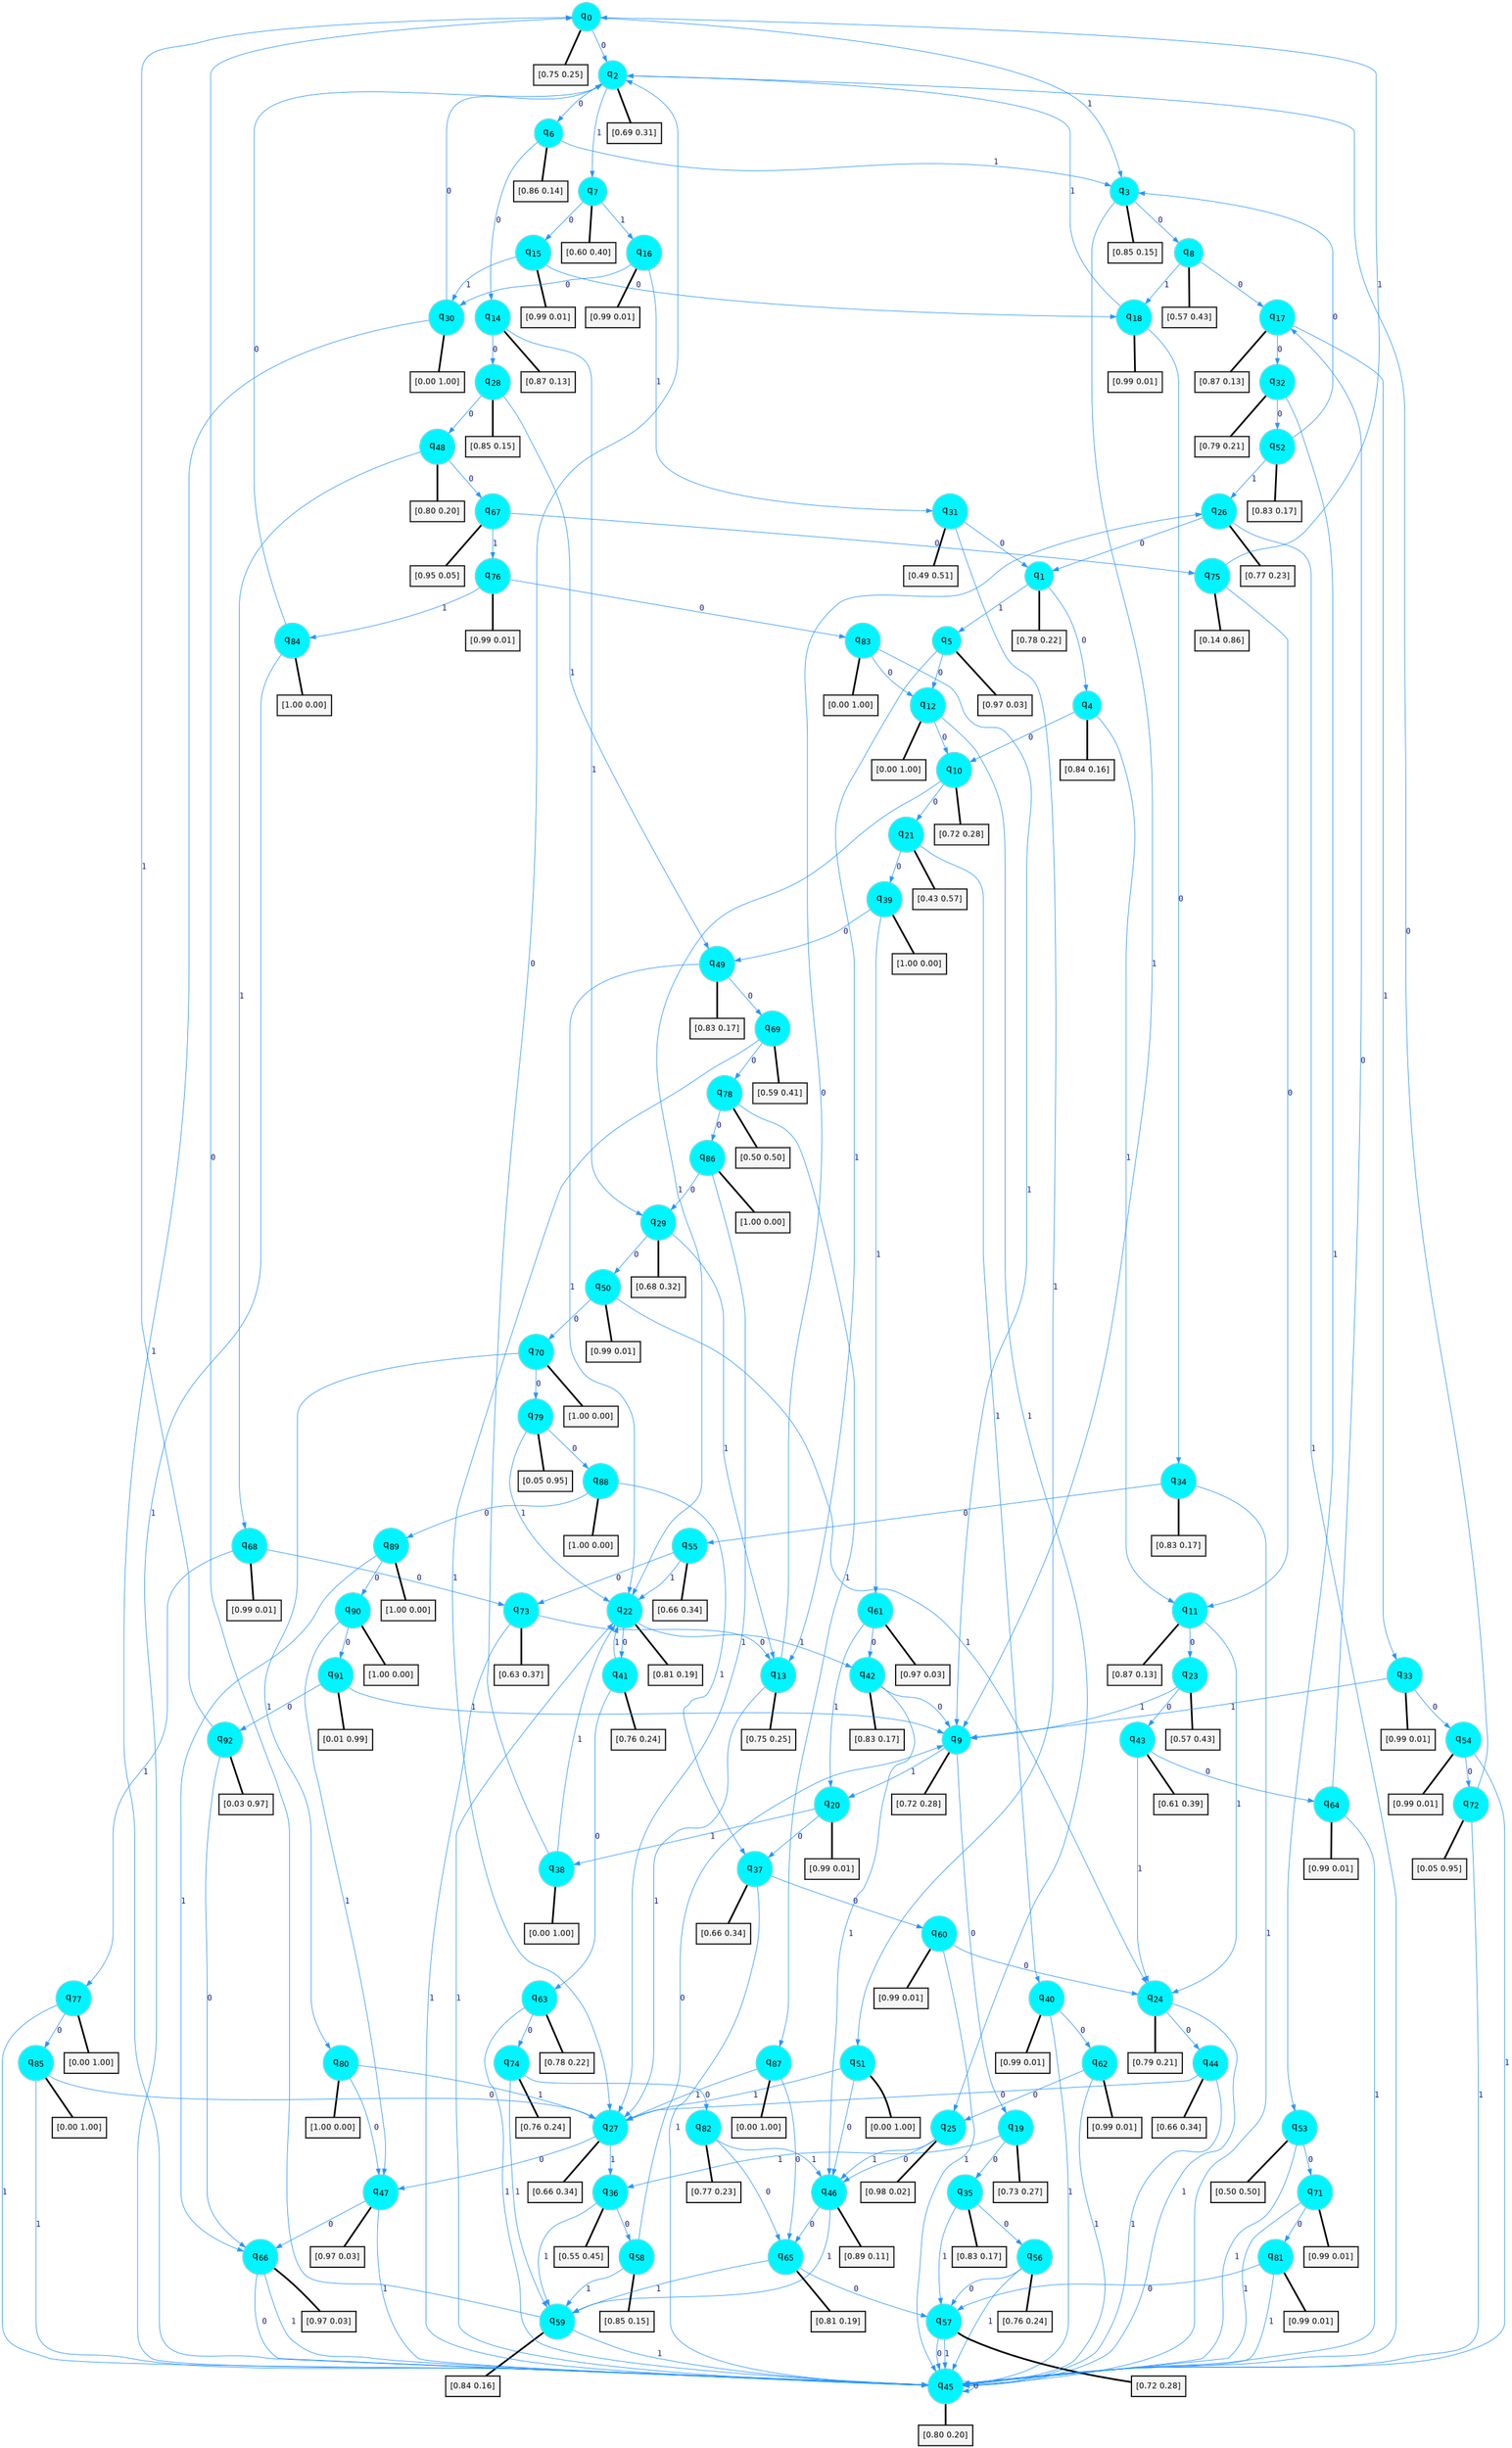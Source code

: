 digraph G {
graph [
bgcolor=transparent, dpi=300, rankdir=TD, size="40,25"];
node [
color=gray, fillcolor=turquoise1, fontcolor=black, fontname=Helvetica, fontsize=16, fontweight=bold, shape=circle, style=filled];
edge [
arrowsize=1, color=dodgerblue1, fontcolor=midnightblue, fontname=courier, fontweight=bold, penwidth=1, style=solid, weight=20];
0[label=<q<SUB>0</SUB>>];
1[label=<q<SUB>1</SUB>>];
2[label=<q<SUB>2</SUB>>];
3[label=<q<SUB>3</SUB>>];
4[label=<q<SUB>4</SUB>>];
5[label=<q<SUB>5</SUB>>];
6[label=<q<SUB>6</SUB>>];
7[label=<q<SUB>7</SUB>>];
8[label=<q<SUB>8</SUB>>];
9[label=<q<SUB>9</SUB>>];
10[label=<q<SUB>10</SUB>>];
11[label=<q<SUB>11</SUB>>];
12[label=<q<SUB>12</SUB>>];
13[label=<q<SUB>13</SUB>>];
14[label=<q<SUB>14</SUB>>];
15[label=<q<SUB>15</SUB>>];
16[label=<q<SUB>16</SUB>>];
17[label=<q<SUB>17</SUB>>];
18[label=<q<SUB>18</SUB>>];
19[label=<q<SUB>19</SUB>>];
20[label=<q<SUB>20</SUB>>];
21[label=<q<SUB>21</SUB>>];
22[label=<q<SUB>22</SUB>>];
23[label=<q<SUB>23</SUB>>];
24[label=<q<SUB>24</SUB>>];
25[label=<q<SUB>25</SUB>>];
26[label=<q<SUB>26</SUB>>];
27[label=<q<SUB>27</SUB>>];
28[label=<q<SUB>28</SUB>>];
29[label=<q<SUB>29</SUB>>];
30[label=<q<SUB>30</SUB>>];
31[label=<q<SUB>31</SUB>>];
32[label=<q<SUB>32</SUB>>];
33[label=<q<SUB>33</SUB>>];
34[label=<q<SUB>34</SUB>>];
35[label=<q<SUB>35</SUB>>];
36[label=<q<SUB>36</SUB>>];
37[label=<q<SUB>37</SUB>>];
38[label=<q<SUB>38</SUB>>];
39[label=<q<SUB>39</SUB>>];
40[label=<q<SUB>40</SUB>>];
41[label=<q<SUB>41</SUB>>];
42[label=<q<SUB>42</SUB>>];
43[label=<q<SUB>43</SUB>>];
44[label=<q<SUB>44</SUB>>];
45[label=<q<SUB>45</SUB>>];
46[label=<q<SUB>46</SUB>>];
47[label=<q<SUB>47</SUB>>];
48[label=<q<SUB>48</SUB>>];
49[label=<q<SUB>49</SUB>>];
50[label=<q<SUB>50</SUB>>];
51[label=<q<SUB>51</SUB>>];
52[label=<q<SUB>52</SUB>>];
53[label=<q<SUB>53</SUB>>];
54[label=<q<SUB>54</SUB>>];
55[label=<q<SUB>55</SUB>>];
56[label=<q<SUB>56</SUB>>];
57[label=<q<SUB>57</SUB>>];
58[label=<q<SUB>58</SUB>>];
59[label=<q<SUB>59</SUB>>];
60[label=<q<SUB>60</SUB>>];
61[label=<q<SUB>61</SUB>>];
62[label=<q<SUB>62</SUB>>];
63[label=<q<SUB>63</SUB>>];
64[label=<q<SUB>64</SUB>>];
65[label=<q<SUB>65</SUB>>];
66[label=<q<SUB>66</SUB>>];
67[label=<q<SUB>67</SUB>>];
68[label=<q<SUB>68</SUB>>];
69[label=<q<SUB>69</SUB>>];
70[label=<q<SUB>70</SUB>>];
71[label=<q<SUB>71</SUB>>];
72[label=<q<SUB>72</SUB>>];
73[label=<q<SUB>73</SUB>>];
74[label=<q<SUB>74</SUB>>];
75[label=<q<SUB>75</SUB>>];
76[label=<q<SUB>76</SUB>>];
77[label=<q<SUB>77</SUB>>];
78[label=<q<SUB>78</SUB>>];
79[label=<q<SUB>79</SUB>>];
80[label=<q<SUB>80</SUB>>];
81[label=<q<SUB>81</SUB>>];
82[label=<q<SUB>82</SUB>>];
83[label=<q<SUB>83</SUB>>];
84[label=<q<SUB>84</SUB>>];
85[label=<q<SUB>85</SUB>>];
86[label=<q<SUB>86</SUB>>];
87[label=<q<SUB>87</SUB>>];
88[label=<q<SUB>88</SUB>>];
89[label=<q<SUB>89</SUB>>];
90[label=<q<SUB>90</SUB>>];
91[label=<q<SUB>91</SUB>>];
92[label=<q<SUB>92</SUB>>];
93[label="[0.75 0.25]", shape=box,fontcolor=black, fontname=Helvetica, fontsize=14, penwidth=2, fillcolor=whitesmoke,color=black];
94[label="[0.78 0.22]", shape=box,fontcolor=black, fontname=Helvetica, fontsize=14, penwidth=2, fillcolor=whitesmoke,color=black];
95[label="[0.69 0.31]", shape=box,fontcolor=black, fontname=Helvetica, fontsize=14, penwidth=2, fillcolor=whitesmoke,color=black];
96[label="[0.85 0.15]", shape=box,fontcolor=black, fontname=Helvetica, fontsize=14, penwidth=2, fillcolor=whitesmoke,color=black];
97[label="[0.84 0.16]", shape=box,fontcolor=black, fontname=Helvetica, fontsize=14, penwidth=2, fillcolor=whitesmoke,color=black];
98[label="[0.97 0.03]", shape=box,fontcolor=black, fontname=Helvetica, fontsize=14, penwidth=2, fillcolor=whitesmoke,color=black];
99[label="[0.86 0.14]", shape=box,fontcolor=black, fontname=Helvetica, fontsize=14, penwidth=2, fillcolor=whitesmoke,color=black];
100[label="[0.60 0.40]", shape=box,fontcolor=black, fontname=Helvetica, fontsize=14, penwidth=2, fillcolor=whitesmoke,color=black];
101[label="[0.57 0.43]", shape=box,fontcolor=black, fontname=Helvetica, fontsize=14, penwidth=2, fillcolor=whitesmoke,color=black];
102[label="[0.72 0.28]", shape=box,fontcolor=black, fontname=Helvetica, fontsize=14, penwidth=2, fillcolor=whitesmoke,color=black];
103[label="[0.72 0.28]", shape=box,fontcolor=black, fontname=Helvetica, fontsize=14, penwidth=2, fillcolor=whitesmoke,color=black];
104[label="[0.87 0.13]", shape=box,fontcolor=black, fontname=Helvetica, fontsize=14, penwidth=2, fillcolor=whitesmoke,color=black];
105[label="[0.00 1.00]", shape=box,fontcolor=black, fontname=Helvetica, fontsize=14, penwidth=2, fillcolor=whitesmoke,color=black];
106[label="[0.75 0.25]", shape=box,fontcolor=black, fontname=Helvetica, fontsize=14, penwidth=2, fillcolor=whitesmoke,color=black];
107[label="[0.87 0.13]", shape=box,fontcolor=black, fontname=Helvetica, fontsize=14, penwidth=2, fillcolor=whitesmoke,color=black];
108[label="[0.99 0.01]", shape=box,fontcolor=black, fontname=Helvetica, fontsize=14, penwidth=2, fillcolor=whitesmoke,color=black];
109[label="[0.99 0.01]", shape=box,fontcolor=black, fontname=Helvetica, fontsize=14, penwidth=2, fillcolor=whitesmoke,color=black];
110[label="[0.87 0.13]", shape=box,fontcolor=black, fontname=Helvetica, fontsize=14, penwidth=2, fillcolor=whitesmoke,color=black];
111[label="[0.99 0.01]", shape=box,fontcolor=black, fontname=Helvetica, fontsize=14, penwidth=2, fillcolor=whitesmoke,color=black];
112[label="[0.73 0.27]", shape=box,fontcolor=black, fontname=Helvetica, fontsize=14, penwidth=2, fillcolor=whitesmoke,color=black];
113[label="[0.99 0.01]", shape=box,fontcolor=black, fontname=Helvetica, fontsize=14, penwidth=2, fillcolor=whitesmoke,color=black];
114[label="[0.43 0.57]", shape=box,fontcolor=black, fontname=Helvetica, fontsize=14, penwidth=2, fillcolor=whitesmoke,color=black];
115[label="[0.81 0.19]", shape=box,fontcolor=black, fontname=Helvetica, fontsize=14, penwidth=2, fillcolor=whitesmoke,color=black];
116[label="[0.57 0.43]", shape=box,fontcolor=black, fontname=Helvetica, fontsize=14, penwidth=2, fillcolor=whitesmoke,color=black];
117[label="[0.79 0.21]", shape=box,fontcolor=black, fontname=Helvetica, fontsize=14, penwidth=2, fillcolor=whitesmoke,color=black];
118[label="[0.98 0.02]", shape=box,fontcolor=black, fontname=Helvetica, fontsize=14, penwidth=2, fillcolor=whitesmoke,color=black];
119[label="[0.77 0.23]", shape=box,fontcolor=black, fontname=Helvetica, fontsize=14, penwidth=2, fillcolor=whitesmoke,color=black];
120[label="[0.66 0.34]", shape=box,fontcolor=black, fontname=Helvetica, fontsize=14, penwidth=2, fillcolor=whitesmoke,color=black];
121[label="[0.85 0.15]", shape=box,fontcolor=black, fontname=Helvetica, fontsize=14, penwidth=2, fillcolor=whitesmoke,color=black];
122[label="[0.68 0.32]", shape=box,fontcolor=black, fontname=Helvetica, fontsize=14, penwidth=2, fillcolor=whitesmoke,color=black];
123[label="[0.00 1.00]", shape=box,fontcolor=black, fontname=Helvetica, fontsize=14, penwidth=2, fillcolor=whitesmoke,color=black];
124[label="[0.49 0.51]", shape=box,fontcolor=black, fontname=Helvetica, fontsize=14, penwidth=2, fillcolor=whitesmoke,color=black];
125[label="[0.79 0.21]", shape=box,fontcolor=black, fontname=Helvetica, fontsize=14, penwidth=2, fillcolor=whitesmoke,color=black];
126[label="[0.99 0.01]", shape=box,fontcolor=black, fontname=Helvetica, fontsize=14, penwidth=2, fillcolor=whitesmoke,color=black];
127[label="[0.83 0.17]", shape=box,fontcolor=black, fontname=Helvetica, fontsize=14, penwidth=2, fillcolor=whitesmoke,color=black];
128[label="[0.83 0.17]", shape=box,fontcolor=black, fontname=Helvetica, fontsize=14, penwidth=2, fillcolor=whitesmoke,color=black];
129[label="[0.55 0.45]", shape=box,fontcolor=black, fontname=Helvetica, fontsize=14, penwidth=2, fillcolor=whitesmoke,color=black];
130[label="[0.66 0.34]", shape=box,fontcolor=black, fontname=Helvetica, fontsize=14, penwidth=2, fillcolor=whitesmoke,color=black];
131[label="[0.00 1.00]", shape=box,fontcolor=black, fontname=Helvetica, fontsize=14, penwidth=2, fillcolor=whitesmoke,color=black];
132[label="[1.00 0.00]", shape=box,fontcolor=black, fontname=Helvetica, fontsize=14, penwidth=2, fillcolor=whitesmoke,color=black];
133[label="[0.99 0.01]", shape=box,fontcolor=black, fontname=Helvetica, fontsize=14, penwidth=2, fillcolor=whitesmoke,color=black];
134[label="[0.76 0.24]", shape=box,fontcolor=black, fontname=Helvetica, fontsize=14, penwidth=2, fillcolor=whitesmoke,color=black];
135[label="[0.83 0.17]", shape=box,fontcolor=black, fontname=Helvetica, fontsize=14, penwidth=2, fillcolor=whitesmoke,color=black];
136[label="[0.61 0.39]", shape=box,fontcolor=black, fontname=Helvetica, fontsize=14, penwidth=2, fillcolor=whitesmoke,color=black];
137[label="[0.66 0.34]", shape=box,fontcolor=black, fontname=Helvetica, fontsize=14, penwidth=2, fillcolor=whitesmoke,color=black];
138[label="[0.80 0.20]", shape=box,fontcolor=black, fontname=Helvetica, fontsize=14, penwidth=2, fillcolor=whitesmoke,color=black];
139[label="[0.89 0.11]", shape=box,fontcolor=black, fontname=Helvetica, fontsize=14, penwidth=2, fillcolor=whitesmoke,color=black];
140[label="[0.97 0.03]", shape=box,fontcolor=black, fontname=Helvetica, fontsize=14, penwidth=2, fillcolor=whitesmoke,color=black];
141[label="[0.80 0.20]", shape=box,fontcolor=black, fontname=Helvetica, fontsize=14, penwidth=2, fillcolor=whitesmoke,color=black];
142[label="[0.83 0.17]", shape=box,fontcolor=black, fontname=Helvetica, fontsize=14, penwidth=2, fillcolor=whitesmoke,color=black];
143[label="[0.99 0.01]", shape=box,fontcolor=black, fontname=Helvetica, fontsize=14, penwidth=2, fillcolor=whitesmoke,color=black];
144[label="[0.00 1.00]", shape=box,fontcolor=black, fontname=Helvetica, fontsize=14, penwidth=2, fillcolor=whitesmoke,color=black];
145[label="[0.83 0.17]", shape=box,fontcolor=black, fontname=Helvetica, fontsize=14, penwidth=2, fillcolor=whitesmoke,color=black];
146[label="[0.50 0.50]", shape=box,fontcolor=black, fontname=Helvetica, fontsize=14, penwidth=2, fillcolor=whitesmoke,color=black];
147[label="[0.99 0.01]", shape=box,fontcolor=black, fontname=Helvetica, fontsize=14, penwidth=2, fillcolor=whitesmoke,color=black];
148[label="[0.66 0.34]", shape=box,fontcolor=black, fontname=Helvetica, fontsize=14, penwidth=2, fillcolor=whitesmoke,color=black];
149[label="[0.76 0.24]", shape=box,fontcolor=black, fontname=Helvetica, fontsize=14, penwidth=2, fillcolor=whitesmoke,color=black];
150[label="[0.72 0.28]", shape=box,fontcolor=black, fontname=Helvetica, fontsize=14, penwidth=2, fillcolor=whitesmoke,color=black];
151[label="[0.85 0.15]", shape=box,fontcolor=black, fontname=Helvetica, fontsize=14, penwidth=2, fillcolor=whitesmoke,color=black];
152[label="[0.84 0.16]", shape=box,fontcolor=black, fontname=Helvetica, fontsize=14, penwidth=2, fillcolor=whitesmoke,color=black];
153[label="[0.99 0.01]", shape=box,fontcolor=black, fontname=Helvetica, fontsize=14, penwidth=2, fillcolor=whitesmoke,color=black];
154[label="[0.97 0.03]", shape=box,fontcolor=black, fontname=Helvetica, fontsize=14, penwidth=2, fillcolor=whitesmoke,color=black];
155[label="[0.99 0.01]", shape=box,fontcolor=black, fontname=Helvetica, fontsize=14, penwidth=2, fillcolor=whitesmoke,color=black];
156[label="[0.78 0.22]", shape=box,fontcolor=black, fontname=Helvetica, fontsize=14, penwidth=2, fillcolor=whitesmoke,color=black];
157[label="[0.99 0.01]", shape=box,fontcolor=black, fontname=Helvetica, fontsize=14, penwidth=2, fillcolor=whitesmoke,color=black];
158[label="[0.81 0.19]", shape=box,fontcolor=black, fontname=Helvetica, fontsize=14, penwidth=2, fillcolor=whitesmoke,color=black];
159[label="[0.97 0.03]", shape=box,fontcolor=black, fontname=Helvetica, fontsize=14, penwidth=2, fillcolor=whitesmoke,color=black];
160[label="[0.95 0.05]", shape=box,fontcolor=black, fontname=Helvetica, fontsize=14, penwidth=2, fillcolor=whitesmoke,color=black];
161[label="[0.99 0.01]", shape=box,fontcolor=black, fontname=Helvetica, fontsize=14, penwidth=2, fillcolor=whitesmoke,color=black];
162[label="[0.59 0.41]", shape=box,fontcolor=black, fontname=Helvetica, fontsize=14, penwidth=2, fillcolor=whitesmoke,color=black];
163[label="[1.00 0.00]", shape=box,fontcolor=black, fontname=Helvetica, fontsize=14, penwidth=2, fillcolor=whitesmoke,color=black];
164[label="[0.99 0.01]", shape=box,fontcolor=black, fontname=Helvetica, fontsize=14, penwidth=2, fillcolor=whitesmoke,color=black];
165[label="[0.05 0.95]", shape=box,fontcolor=black, fontname=Helvetica, fontsize=14, penwidth=2, fillcolor=whitesmoke,color=black];
166[label="[0.63 0.37]", shape=box,fontcolor=black, fontname=Helvetica, fontsize=14, penwidth=2, fillcolor=whitesmoke,color=black];
167[label="[0.76 0.24]", shape=box,fontcolor=black, fontname=Helvetica, fontsize=14, penwidth=2, fillcolor=whitesmoke,color=black];
168[label="[0.14 0.86]", shape=box,fontcolor=black, fontname=Helvetica, fontsize=14, penwidth=2, fillcolor=whitesmoke,color=black];
169[label="[0.99 0.01]", shape=box,fontcolor=black, fontname=Helvetica, fontsize=14, penwidth=2, fillcolor=whitesmoke,color=black];
170[label="[0.00 1.00]", shape=box,fontcolor=black, fontname=Helvetica, fontsize=14, penwidth=2, fillcolor=whitesmoke,color=black];
171[label="[0.50 0.50]", shape=box,fontcolor=black, fontname=Helvetica, fontsize=14, penwidth=2, fillcolor=whitesmoke,color=black];
172[label="[0.05 0.95]", shape=box,fontcolor=black, fontname=Helvetica, fontsize=14, penwidth=2, fillcolor=whitesmoke,color=black];
173[label="[1.00 0.00]", shape=box,fontcolor=black, fontname=Helvetica, fontsize=14, penwidth=2, fillcolor=whitesmoke,color=black];
174[label="[0.99 0.01]", shape=box,fontcolor=black, fontname=Helvetica, fontsize=14, penwidth=2, fillcolor=whitesmoke,color=black];
175[label="[0.77 0.23]", shape=box,fontcolor=black, fontname=Helvetica, fontsize=14, penwidth=2, fillcolor=whitesmoke,color=black];
176[label="[0.00 1.00]", shape=box,fontcolor=black, fontname=Helvetica, fontsize=14, penwidth=2, fillcolor=whitesmoke,color=black];
177[label="[1.00 0.00]", shape=box,fontcolor=black, fontname=Helvetica, fontsize=14, penwidth=2, fillcolor=whitesmoke,color=black];
178[label="[0.00 1.00]", shape=box,fontcolor=black, fontname=Helvetica, fontsize=14, penwidth=2, fillcolor=whitesmoke,color=black];
179[label="[1.00 0.00]", shape=box,fontcolor=black, fontname=Helvetica, fontsize=14, penwidth=2, fillcolor=whitesmoke,color=black];
180[label="[0.00 1.00]", shape=box,fontcolor=black, fontname=Helvetica, fontsize=14, penwidth=2, fillcolor=whitesmoke,color=black];
181[label="[1.00 0.00]", shape=box,fontcolor=black, fontname=Helvetica, fontsize=14, penwidth=2, fillcolor=whitesmoke,color=black];
182[label="[1.00 0.00]", shape=box,fontcolor=black, fontname=Helvetica, fontsize=14, penwidth=2, fillcolor=whitesmoke,color=black];
183[label="[1.00 0.00]", shape=box,fontcolor=black, fontname=Helvetica, fontsize=14, penwidth=2, fillcolor=whitesmoke,color=black];
184[label="[0.01 0.99]", shape=box,fontcolor=black, fontname=Helvetica, fontsize=14, penwidth=2, fillcolor=whitesmoke,color=black];
185[label="[0.03 0.97]", shape=box,fontcolor=black, fontname=Helvetica, fontsize=14, penwidth=2, fillcolor=whitesmoke,color=black];
0->2 [label=0];
0->3 [label=1];
0->93 [arrowhead=none, penwidth=3,color=black];
1->4 [label=0];
1->5 [label=1];
1->94 [arrowhead=none, penwidth=3,color=black];
2->6 [label=0];
2->7 [label=1];
2->95 [arrowhead=none, penwidth=3,color=black];
3->8 [label=0];
3->9 [label=1];
3->96 [arrowhead=none, penwidth=3,color=black];
4->10 [label=0];
4->11 [label=1];
4->97 [arrowhead=none, penwidth=3,color=black];
5->12 [label=0];
5->13 [label=1];
5->98 [arrowhead=none, penwidth=3,color=black];
6->14 [label=0];
6->3 [label=1];
6->99 [arrowhead=none, penwidth=3,color=black];
7->15 [label=0];
7->16 [label=1];
7->100 [arrowhead=none, penwidth=3,color=black];
8->17 [label=0];
8->18 [label=1];
8->101 [arrowhead=none, penwidth=3,color=black];
9->19 [label=0];
9->20 [label=1];
9->102 [arrowhead=none, penwidth=3,color=black];
10->21 [label=0];
10->22 [label=1];
10->103 [arrowhead=none, penwidth=3,color=black];
11->23 [label=0];
11->24 [label=1];
11->104 [arrowhead=none, penwidth=3,color=black];
12->10 [label=0];
12->25 [label=1];
12->105 [arrowhead=none, penwidth=3,color=black];
13->26 [label=0];
13->27 [label=1];
13->106 [arrowhead=none, penwidth=3,color=black];
14->28 [label=0];
14->29 [label=1];
14->107 [arrowhead=none, penwidth=3,color=black];
15->18 [label=0];
15->30 [label=1];
15->108 [arrowhead=none, penwidth=3,color=black];
16->30 [label=0];
16->31 [label=1];
16->109 [arrowhead=none, penwidth=3,color=black];
17->32 [label=0];
17->33 [label=1];
17->110 [arrowhead=none, penwidth=3,color=black];
18->34 [label=0];
18->2 [label=1];
18->111 [arrowhead=none, penwidth=3,color=black];
19->35 [label=0];
19->36 [label=1];
19->112 [arrowhead=none, penwidth=3,color=black];
20->37 [label=0];
20->38 [label=1];
20->113 [arrowhead=none, penwidth=3,color=black];
21->39 [label=0];
21->40 [label=1];
21->114 [arrowhead=none, penwidth=3,color=black];
22->41 [label=0];
22->42 [label=1];
22->115 [arrowhead=none, penwidth=3,color=black];
23->43 [label=0];
23->9 [label=1];
23->116 [arrowhead=none, penwidth=3,color=black];
24->44 [label=0];
24->45 [label=1];
24->117 [arrowhead=none, penwidth=3,color=black];
25->46 [label=0];
25->46 [label=1];
25->118 [arrowhead=none, penwidth=3,color=black];
26->1 [label=0];
26->45 [label=1];
26->119 [arrowhead=none, penwidth=3,color=black];
27->47 [label=0];
27->36 [label=1];
27->120 [arrowhead=none, penwidth=3,color=black];
28->48 [label=0];
28->49 [label=1];
28->121 [arrowhead=none, penwidth=3,color=black];
29->50 [label=0];
29->13 [label=1];
29->122 [arrowhead=none, penwidth=3,color=black];
30->2 [label=0];
30->45 [label=1];
30->123 [arrowhead=none, penwidth=3,color=black];
31->1 [label=0];
31->51 [label=1];
31->124 [arrowhead=none, penwidth=3,color=black];
32->52 [label=0];
32->53 [label=1];
32->125 [arrowhead=none, penwidth=3,color=black];
33->54 [label=0];
33->9 [label=1];
33->126 [arrowhead=none, penwidth=3,color=black];
34->55 [label=0];
34->45 [label=1];
34->127 [arrowhead=none, penwidth=3,color=black];
35->56 [label=0];
35->57 [label=1];
35->128 [arrowhead=none, penwidth=3,color=black];
36->58 [label=0];
36->59 [label=1];
36->129 [arrowhead=none, penwidth=3,color=black];
37->60 [label=0];
37->45 [label=1];
37->130 [arrowhead=none, penwidth=3,color=black];
38->2 [label=0];
38->22 [label=1];
38->131 [arrowhead=none, penwidth=3,color=black];
39->49 [label=0];
39->61 [label=1];
39->132 [arrowhead=none, penwidth=3,color=black];
40->62 [label=0];
40->45 [label=1];
40->133 [arrowhead=none, penwidth=3,color=black];
41->63 [label=0];
41->22 [label=1];
41->134 [arrowhead=none, penwidth=3,color=black];
42->9 [label=0];
42->46 [label=1];
42->135 [arrowhead=none, penwidth=3,color=black];
43->64 [label=0];
43->24 [label=1];
43->136 [arrowhead=none, penwidth=3,color=black];
44->27 [label=0];
44->45 [label=1];
44->137 [arrowhead=none, penwidth=3,color=black];
45->45 [label=0];
45->22 [label=1];
45->138 [arrowhead=none, penwidth=3,color=black];
46->65 [label=0];
46->59 [label=1];
46->139 [arrowhead=none, penwidth=3,color=black];
47->66 [label=0];
47->45 [label=1];
47->140 [arrowhead=none, penwidth=3,color=black];
48->67 [label=0];
48->68 [label=1];
48->141 [arrowhead=none, penwidth=3,color=black];
49->69 [label=0];
49->22 [label=1];
49->142 [arrowhead=none, penwidth=3,color=black];
50->70 [label=0];
50->24 [label=1];
50->143 [arrowhead=none, penwidth=3,color=black];
51->46 [label=0];
51->27 [label=1];
51->144 [arrowhead=none, penwidth=3,color=black];
52->3 [label=0];
52->26 [label=1];
52->145 [arrowhead=none, penwidth=3,color=black];
53->71 [label=0];
53->45 [label=1];
53->146 [arrowhead=none, penwidth=3,color=black];
54->72 [label=0];
54->45 [label=1];
54->147 [arrowhead=none, penwidth=3,color=black];
55->73 [label=0];
55->22 [label=1];
55->148 [arrowhead=none, penwidth=3,color=black];
56->57 [label=0];
56->45 [label=1];
56->149 [arrowhead=none, penwidth=3,color=black];
57->45 [label=0];
57->45 [label=1];
57->150 [arrowhead=none, penwidth=3,color=black];
58->9 [label=0];
58->59 [label=1];
58->151 [arrowhead=none, penwidth=3,color=black];
59->0 [label=0];
59->45 [label=1];
59->152 [arrowhead=none, penwidth=3,color=black];
60->24 [label=0];
60->45 [label=1];
60->153 [arrowhead=none, penwidth=3,color=black];
61->42 [label=0];
61->20 [label=1];
61->154 [arrowhead=none, penwidth=3,color=black];
62->25 [label=0];
62->45 [label=1];
62->155 [arrowhead=none, penwidth=3,color=black];
63->74 [label=0];
63->45 [label=1];
63->156 [arrowhead=none, penwidth=3,color=black];
64->17 [label=0];
64->45 [label=1];
64->157 [arrowhead=none, penwidth=3,color=black];
65->57 [label=0];
65->59 [label=1];
65->158 [arrowhead=none, penwidth=3,color=black];
66->45 [label=0];
66->45 [label=1];
66->159 [arrowhead=none, penwidth=3,color=black];
67->75 [label=0];
67->76 [label=1];
67->160 [arrowhead=none, penwidth=3,color=black];
68->73 [label=0];
68->77 [label=1];
68->161 [arrowhead=none, penwidth=3,color=black];
69->78 [label=0];
69->27 [label=1];
69->162 [arrowhead=none, penwidth=3,color=black];
70->79 [label=0];
70->80 [label=1];
70->163 [arrowhead=none, penwidth=3,color=black];
71->81 [label=0];
71->45 [label=1];
71->164 [arrowhead=none, penwidth=3,color=black];
72->2 [label=0];
72->45 [label=1];
72->165 [arrowhead=none, penwidth=3,color=black];
73->13 [label=0];
73->45 [label=1];
73->166 [arrowhead=none, penwidth=3,color=black];
74->82 [label=0];
74->59 [label=1];
74->167 [arrowhead=none, penwidth=3,color=black];
75->11 [label=0];
75->0 [label=1];
75->168 [arrowhead=none, penwidth=3,color=black];
76->83 [label=0];
76->84 [label=1];
76->169 [arrowhead=none, penwidth=3,color=black];
77->85 [label=0];
77->45 [label=1];
77->170 [arrowhead=none, penwidth=3,color=black];
78->86 [label=0];
78->87 [label=1];
78->171 [arrowhead=none, penwidth=3,color=black];
79->88 [label=0];
79->22 [label=1];
79->172 [arrowhead=none, penwidth=3,color=black];
80->47 [label=0];
80->27 [label=1];
80->173 [arrowhead=none, penwidth=3,color=black];
81->57 [label=0];
81->45 [label=1];
81->174 [arrowhead=none, penwidth=3,color=black];
82->65 [label=0];
82->46 [label=1];
82->175 [arrowhead=none, penwidth=3,color=black];
83->12 [label=0];
83->9 [label=1];
83->176 [arrowhead=none, penwidth=3,color=black];
84->2 [label=0];
84->45 [label=1];
84->177 [arrowhead=none, penwidth=3,color=black];
85->27 [label=0];
85->45 [label=1];
85->178 [arrowhead=none, penwidth=3,color=black];
86->29 [label=0];
86->27 [label=1];
86->179 [arrowhead=none, penwidth=3,color=black];
87->65 [label=0];
87->27 [label=1];
87->180 [arrowhead=none, penwidth=3,color=black];
88->89 [label=0];
88->37 [label=1];
88->181 [arrowhead=none, penwidth=3,color=black];
89->90 [label=0];
89->66 [label=1];
89->182 [arrowhead=none, penwidth=3,color=black];
90->91 [label=0];
90->47 [label=1];
90->183 [arrowhead=none, penwidth=3,color=black];
91->92 [label=0];
91->9 [label=1];
91->184 [arrowhead=none, penwidth=3,color=black];
92->66 [label=0];
92->0 [label=1];
92->185 [arrowhead=none, penwidth=3,color=black];
}
